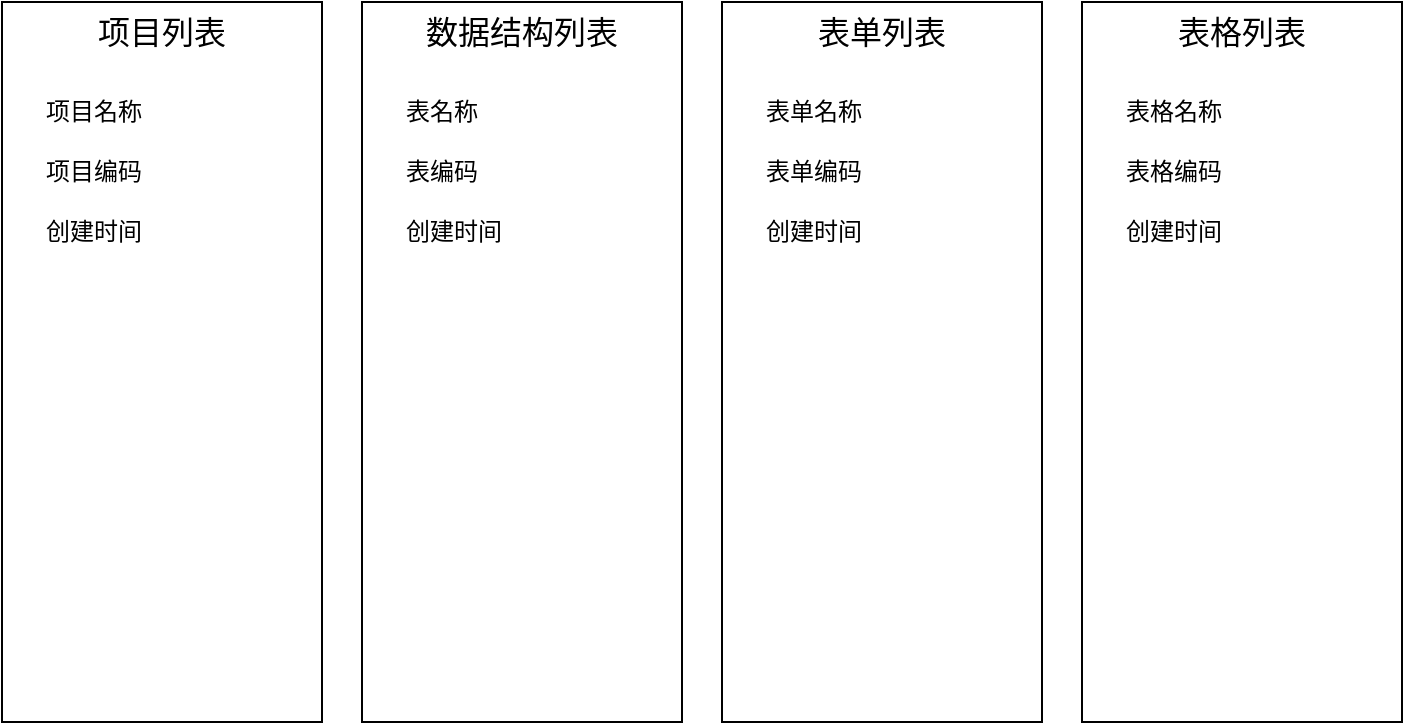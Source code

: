 <mxfile version="24.8.6">
  <diagram name="第 1 页" id="x03XVXtvc5QJekhoTLDu">
    <mxGraphModel dx="954" dy="498" grid="1" gridSize="10" guides="1" tooltips="1" connect="1" arrows="1" fold="1" page="1" pageScale="1" pageWidth="827" pageHeight="1169" math="0" shadow="0">
      <root>
        <mxCell id="0" />
        <mxCell id="1" parent="0" />
        <mxCell id="oyR8X16q20PusS25x0oU-1" value="" style="rounded=0;whiteSpace=wrap;html=1;" vertex="1" parent="1">
          <mxGeometry x="80" y="80" width="160" height="360" as="geometry" />
        </mxCell>
        <mxCell id="oyR8X16q20PusS25x0oU-2" value="项目列表" style="text;strokeColor=none;align=center;fillColor=none;html=1;verticalAlign=middle;whiteSpace=wrap;rounded=0;fontSize=16;" vertex="1" parent="1">
          <mxGeometry x="80" y="80" width="160" height="30" as="geometry" />
        </mxCell>
        <mxCell id="oyR8X16q20PusS25x0oU-3" value="项目名称" style="text;strokeColor=none;align=left;fillColor=none;html=1;verticalAlign=middle;whiteSpace=wrap;rounded=0;fontSize=12;" vertex="1" parent="1">
          <mxGeometry x="100" y="120" width="120" height="30" as="geometry" />
        </mxCell>
        <mxCell id="oyR8X16q20PusS25x0oU-4" value="项目编码" style="text;strokeColor=none;align=left;fillColor=none;html=1;verticalAlign=middle;whiteSpace=wrap;rounded=0;fontSize=12;" vertex="1" parent="1">
          <mxGeometry x="100" y="150" width="120" height="30" as="geometry" />
        </mxCell>
        <mxCell id="oyR8X16q20PusS25x0oU-5" value="创建时间" style="text;strokeColor=none;align=left;fillColor=none;html=1;verticalAlign=middle;whiteSpace=wrap;rounded=0;fontSize=12;" vertex="1" parent="1">
          <mxGeometry x="100" y="180" width="120" height="30" as="geometry" />
        </mxCell>
        <mxCell id="oyR8X16q20PusS25x0oU-6" value="" style="rounded=0;whiteSpace=wrap;html=1;" vertex="1" parent="1">
          <mxGeometry x="260" y="80" width="160" height="360" as="geometry" />
        </mxCell>
        <mxCell id="oyR8X16q20PusS25x0oU-7" value="数据结构列表" style="text;strokeColor=none;align=center;fillColor=none;html=1;verticalAlign=middle;whiteSpace=wrap;rounded=0;fontSize=16;" vertex="1" parent="1">
          <mxGeometry x="260" y="80" width="160" height="30" as="geometry" />
        </mxCell>
        <mxCell id="oyR8X16q20PusS25x0oU-8" value="表名称" style="text;strokeColor=none;align=left;fillColor=none;html=1;verticalAlign=middle;whiteSpace=wrap;rounded=0;fontSize=12;" vertex="1" parent="1">
          <mxGeometry x="280" y="120" width="120" height="30" as="geometry" />
        </mxCell>
        <mxCell id="oyR8X16q20PusS25x0oU-21" style="edgeStyle=orthogonalEdgeStyle;rounded=0;orthogonalLoop=1;jettySize=auto;html=1;exitX=0.25;exitY=0;exitDx=0;exitDy=0;entryX=0.25;entryY=1;entryDx=0;entryDy=0;" edge="1" parent="1" source="oyR8X16q20PusS25x0oU-9" target="oyR8X16q20PusS25x0oU-8">
          <mxGeometry relative="1" as="geometry" />
        </mxCell>
        <mxCell id="oyR8X16q20PusS25x0oU-9" value="表编码" style="text;strokeColor=none;align=left;fillColor=none;html=1;verticalAlign=middle;whiteSpace=wrap;rounded=0;fontSize=12;" vertex="1" parent="1">
          <mxGeometry x="280" y="150" width="120" height="30" as="geometry" />
        </mxCell>
        <mxCell id="oyR8X16q20PusS25x0oU-10" value="创建时间" style="text;strokeColor=none;align=left;fillColor=none;html=1;verticalAlign=middle;whiteSpace=wrap;rounded=0;fontSize=12;" vertex="1" parent="1">
          <mxGeometry x="280" y="180" width="120" height="30" as="geometry" />
        </mxCell>
        <mxCell id="oyR8X16q20PusS25x0oU-11" value="" style="rounded=0;whiteSpace=wrap;html=1;" vertex="1" parent="1">
          <mxGeometry x="440" y="80" width="160" height="360" as="geometry" />
        </mxCell>
        <mxCell id="oyR8X16q20PusS25x0oU-12" value="表单列表" style="text;strokeColor=none;align=center;fillColor=none;html=1;verticalAlign=middle;whiteSpace=wrap;rounded=0;fontSize=16;" vertex="1" parent="1">
          <mxGeometry x="440" y="80" width="160" height="30" as="geometry" />
        </mxCell>
        <mxCell id="oyR8X16q20PusS25x0oU-13" value="表单名称" style="text;strokeColor=none;align=left;fillColor=none;html=1;verticalAlign=middle;whiteSpace=wrap;rounded=0;fontSize=12;" vertex="1" parent="1">
          <mxGeometry x="460" y="120" width="120" height="30" as="geometry" />
        </mxCell>
        <mxCell id="oyR8X16q20PusS25x0oU-14" value="表单编码" style="text;strokeColor=none;align=left;fillColor=none;html=1;verticalAlign=middle;whiteSpace=wrap;rounded=0;fontSize=12;" vertex="1" parent="1">
          <mxGeometry x="460" y="150" width="120" height="30" as="geometry" />
        </mxCell>
        <mxCell id="oyR8X16q20PusS25x0oU-15" value="创建时间" style="text;strokeColor=none;align=left;fillColor=none;html=1;verticalAlign=middle;whiteSpace=wrap;rounded=0;fontSize=12;" vertex="1" parent="1">
          <mxGeometry x="460" y="180" width="120" height="30" as="geometry" />
        </mxCell>
        <mxCell id="oyR8X16q20PusS25x0oU-16" value="" style="rounded=0;whiteSpace=wrap;html=1;" vertex="1" parent="1">
          <mxGeometry x="620" y="80" width="160" height="360" as="geometry" />
        </mxCell>
        <mxCell id="oyR8X16q20PusS25x0oU-17" value="表格列表" style="text;strokeColor=none;align=center;fillColor=none;html=1;verticalAlign=middle;whiteSpace=wrap;rounded=0;fontSize=16;" vertex="1" parent="1">
          <mxGeometry x="620" y="80" width="160" height="30" as="geometry" />
        </mxCell>
        <mxCell id="oyR8X16q20PusS25x0oU-18" value="表格名称" style="text;strokeColor=none;align=left;fillColor=none;html=1;verticalAlign=middle;whiteSpace=wrap;rounded=0;fontSize=12;" vertex="1" parent="1">
          <mxGeometry x="640" y="120" width="120" height="30" as="geometry" />
        </mxCell>
        <mxCell id="oyR8X16q20PusS25x0oU-19" value="表格编码" style="text;strokeColor=none;align=left;fillColor=none;html=1;verticalAlign=middle;whiteSpace=wrap;rounded=0;fontSize=12;" vertex="1" parent="1">
          <mxGeometry x="640" y="150" width="120" height="30" as="geometry" />
        </mxCell>
        <mxCell id="oyR8X16q20PusS25x0oU-20" value="创建时间" style="text;strokeColor=none;align=left;fillColor=none;html=1;verticalAlign=middle;whiteSpace=wrap;rounded=0;fontSize=12;" vertex="1" parent="1">
          <mxGeometry x="640" y="180" width="120" height="30" as="geometry" />
        </mxCell>
      </root>
    </mxGraphModel>
  </diagram>
</mxfile>
